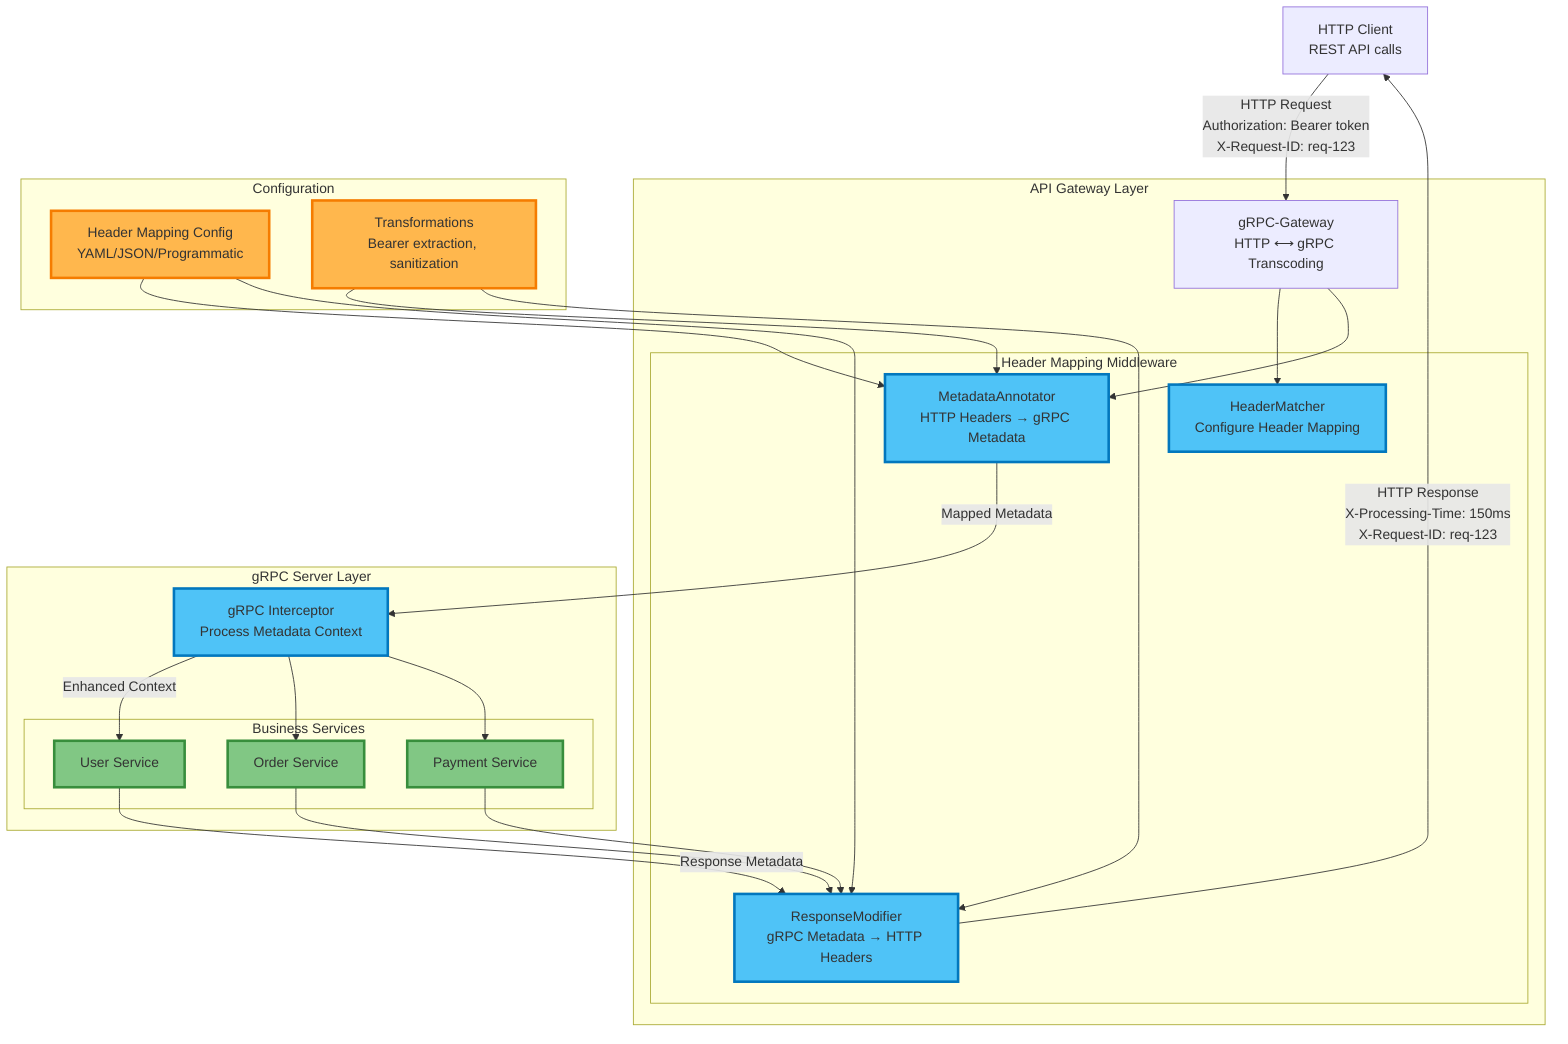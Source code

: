 graph TB
    Client[HTTP Client<br/>REST API calls]
    
    subgraph "API Gateway Layer"
        Gateway[gRPC-Gateway<br/>HTTP ⟷ gRPC Transcoding]
        
        subgraph "Header Mapping Middleware"
            HM_IN[MetadataAnnotator<br/>HTTP Headers → gRPC Metadata]
            HM_MATCH[HeaderMatcher<br/>Configure Header Mapping]
            HM_OUT[ResponseModifier<br/>gRPC Metadata → HTTP Headers]
        end
    end
    
    subgraph "gRPC Server Layer"
        Interceptor[gRPC Interceptor<br/>Process Metadata Context]
        
        subgraph "Business Services"
            ServiceA[User Service]
            ServiceB[Order Service] 
            ServiceC[Payment Service]
        end
    end
    
    subgraph "Configuration"
        Config[Header Mapping Config<br/>YAML/JSON/Programmatic]
        Transform[Transformations<br/>Bearer extraction, sanitization]
    end
    
    Client -->|"HTTP Request<br/>Authorization: Bearer token<br/>X-Request-ID: req-123"| Gateway
    
    Gateway --> HM_MATCH
    Gateway --> HM_IN
    HM_IN -->|"Mapped Metadata"| Interceptor
    
    Config --> HM_IN
    Config --> HM_OUT  
    Transform --> HM_IN
    Transform --> HM_OUT
    
    Interceptor -->|"Enhanced Context"| ServiceA
    Interceptor --> ServiceB
    Interceptor --> ServiceC
    
    ServiceA -->|"Response Metadata"| HM_OUT
    ServiceB --> HM_OUT
    ServiceC --> HM_OUT
    
    HM_OUT -->|"HTTP Response<br/>X-Processing-Time: 150ms<br/>X-Request-ID: req-123"| Client
    
    classDef middleware fill:#4fc3f7,stroke:#0277bd,stroke-width:3px
    classDef service fill:#81c784,stroke:#388e3c,stroke-width:3px
    classDef config fill:#ffb74d,stroke:#f57c00,stroke-width:3px
    
    class HM_IN,HM_MATCH,HM_OUT,Interceptor middleware
    class ServiceA,ServiceB,ServiceC service
    class Config,Transform config
